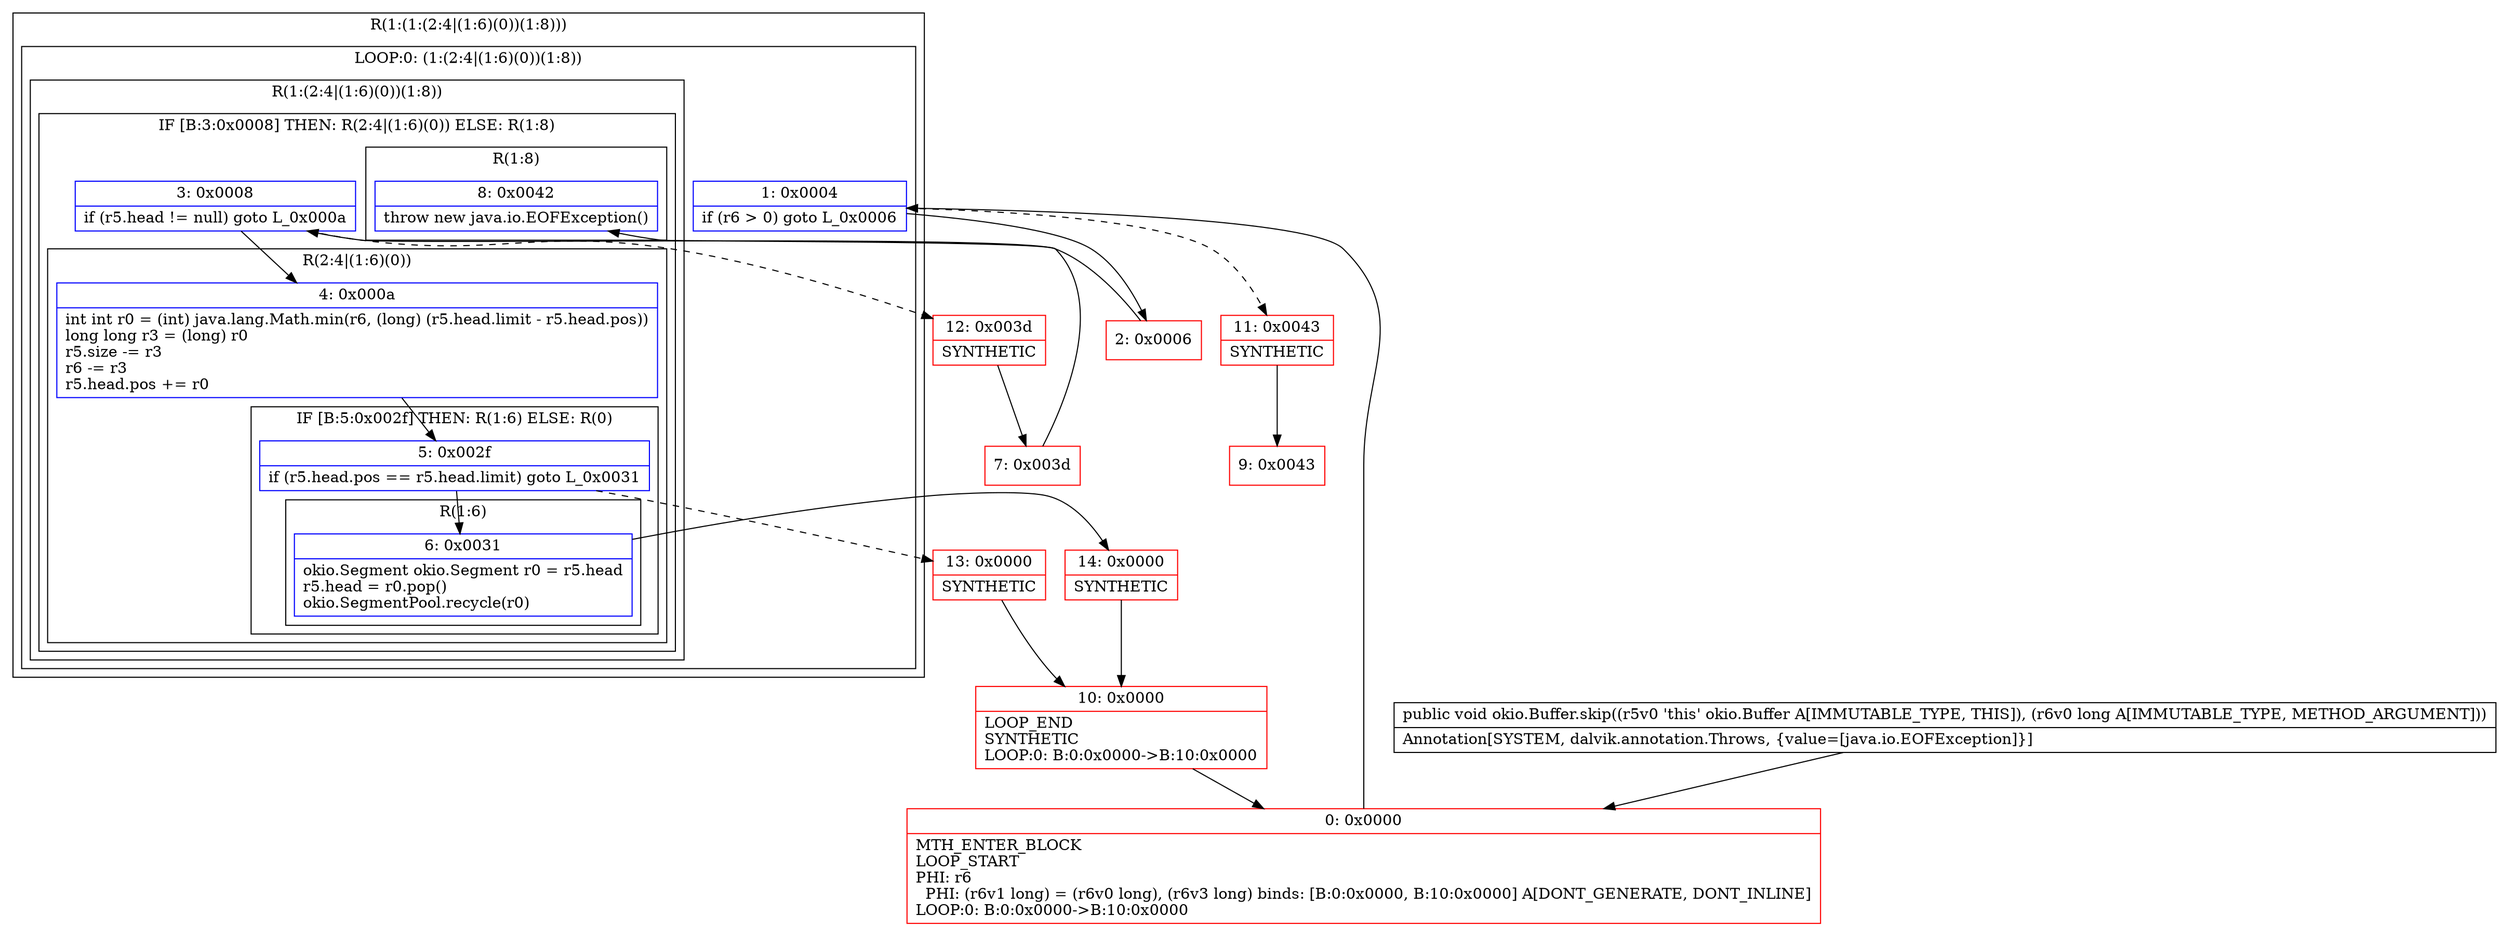 digraph "CFG forokio.Buffer.skip(J)V" {
subgraph cluster_Region_1191569777 {
label = "R(1:(1:(2:4|(1:6)(0))(1:8)))";
node [shape=record,color=blue];
subgraph cluster_LoopRegion_1646968142 {
label = "LOOP:0: (1:(2:4|(1:6)(0))(1:8))";
node [shape=record,color=blue];
Node_1 [shape=record,label="{1\:\ 0x0004|if (r6 \> 0) goto L_0x0006\l}"];
subgraph cluster_Region_543565848 {
label = "R(1:(2:4|(1:6)(0))(1:8))";
node [shape=record,color=blue];
subgraph cluster_IfRegion_849544289 {
label = "IF [B:3:0x0008] THEN: R(2:4|(1:6)(0)) ELSE: R(1:8)";
node [shape=record,color=blue];
Node_3 [shape=record,label="{3\:\ 0x0008|if (r5.head != null) goto L_0x000a\l}"];
subgraph cluster_Region_707383878 {
label = "R(2:4|(1:6)(0))";
node [shape=record,color=blue];
Node_4 [shape=record,label="{4\:\ 0x000a|int int r0 = (int) java.lang.Math.min(r6, (long) (r5.head.limit \- r5.head.pos))\llong long r3 = (long) r0\lr5.size \-= r3\lr6 \-= r3\lr5.head.pos += r0\l}"];
subgraph cluster_IfRegion_1518681381 {
label = "IF [B:5:0x002f] THEN: R(1:6) ELSE: R(0)";
node [shape=record,color=blue];
Node_5 [shape=record,label="{5\:\ 0x002f|if (r5.head.pos == r5.head.limit) goto L_0x0031\l}"];
subgraph cluster_Region_667412170 {
label = "R(1:6)";
node [shape=record,color=blue];
Node_6 [shape=record,label="{6\:\ 0x0031|okio.Segment okio.Segment r0 = r5.head\lr5.head = r0.pop()\lokio.SegmentPool.recycle(r0)\l}"];
}
subgraph cluster_Region_1836198902 {
label = "R(0)";
node [shape=record,color=blue];
}
}
}
subgraph cluster_Region_2093349032 {
label = "R(1:8)";
node [shape=record,color=blue];
Node_8 [shape=record,label="{8\:\ 0x0042|throw new java.io.EOFException()\l}"];
}
}
}
}
}
Node_0 [shape=record,color=red,label="{0\:\ 0x0000|MTH_ENTER_BLOCK\lLOOP_START\lPHI: r6 \l  PHI: (r6v1 long) = (r6v0 long), (r6v3 long) binds: [B:0:0x0000, B:10:0x0000] A[DONT_GENERATE, DONT_INLINE]\lLOOP:0: B:0:0x0000\-\>B:10:0x0000\l}"];
Node_2 [shape=record,color=red,label="{2\:\ 0x0006}"];
Node_7 [shape=record,color=red,label="{7\:\ 0x003d}"];
Node_9 [shape=record,color=red,label="{9\:\ 0x0043}"];
Node_10 [shape=record,color=red,label="{10\:\ 0x0000|LOOP_END\lSYNTHETIC\lLOOP:0: B:0:0x0000\-\>B:10:0x0000\l}"];
Node_11 [shape=record,color=red,label="{11\:\ 0x0043|SYNTHETIC\l}"];
Node_12 [shape=record,color=red,label="{12\:\ 0x003d|SYNTHETIC\l}"];
Node_13 [shape=record,color=red,label="{13\:\ 0x0000|SYNTHETIC\l}"];
Node_14 [shape=record,color=red,label="{14\:\ 0x0000|SYNTHETIC\l}"];
MethodNode[shape=record,label="{public void okio.Buffer.skip((r5v0 'this' okio.Buffer A[IMMUTABLE_TYPE, THIS]), (r6v0 long A[IMMUTABLE_TYPE, METHOD_ARGUMENT]))  | Annotation[SYSTEM, dalvik.annotation.Throws, \{value=[java.io.EOFException]\}]\l}"];
MethodNode -> Node_0;
Node_1 -> Node_2;
Node_1 -> Node_11[style=dashed];
Node_3 -> Node_4;
Node_3 -> Node_12[style=dashed];
Node_4 -> Node_5;
Node_5 -> Node_6;
Node_5 -> Node_13[style=dashed];
Node_6 -> Node_14;
Node_0 -> Node_1;
Node_2 -> Node_3;
Node_7 -> Node_8;
Node_10 -> Node_0;
Node_11 -> Node_9;
Node_12 -> Node_7;
Node_13 -> Node_10;
Node_14 -> Node_10;
}

